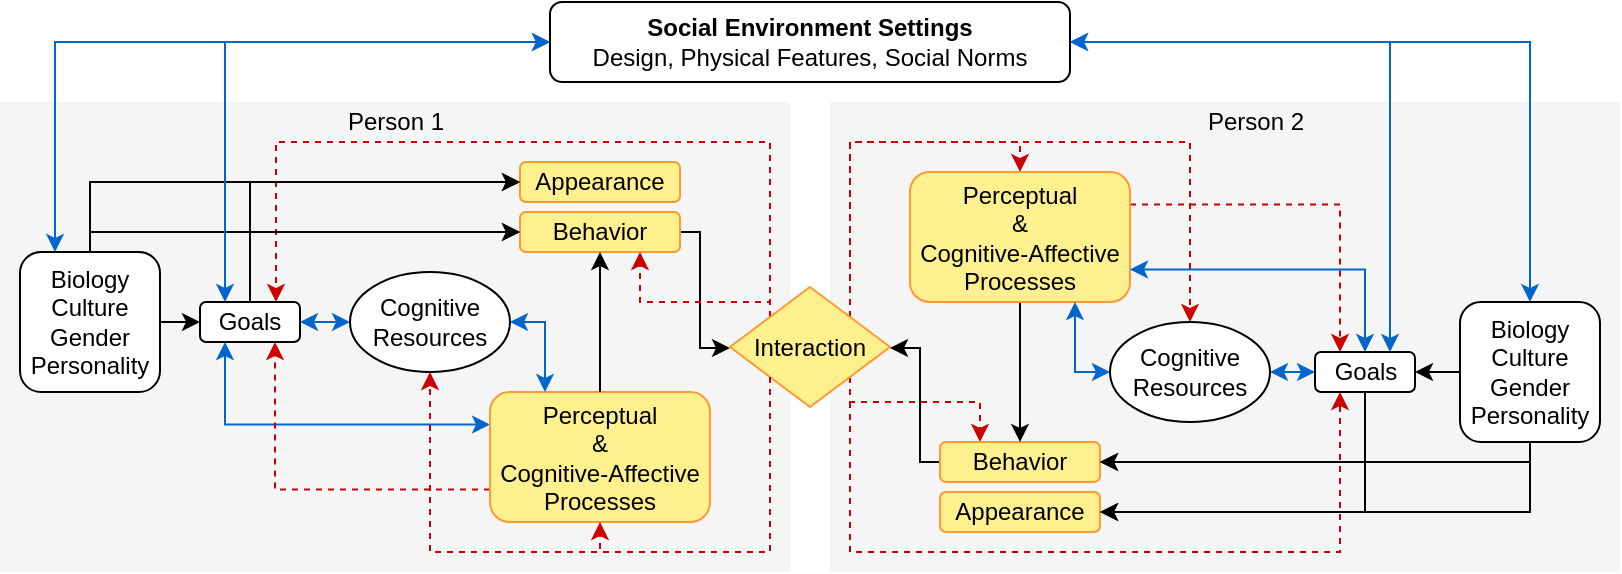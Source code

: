 <mxfile version="19.0.3" type="device"><diagram id="a6X-rl45QJ9R6NUDrRio" name="Page-1"><mxGraphModel dx="981" dy="597" grid="1" gridSize="10" guides="1" tooltips="1" connect="1" arrows="1" fold="1" page="1" pageScale="1" pageWidth="850" pageHeight="1100" math="0" shadow="0"><root><mxCell id="0"/><mxCell id="1" parent="0"/><mxCell id="mNdam0frbOgI67uJJMQK-4" value="" style="rounded=0;whiteSpace=wrap;html=1;strokeColor=none;fillColor=#f5f5f5;fontColor=#333333;" vertex="1" parent="1"><mxGeometry x="20" y="90" width="395" height="235" as="geometry"/></mxCell><mxCell id="tw7C9wvikLUtYmvm0rGl-19" value="" style="rounded=0;whiteSpace=wrap;html=1;strokeColor=none;fillColor=#f5f5f5;fontColor=#333333;" parent="1" vertex="1"><mxGeometry x="435" y="90" width="395" height="235" as="geometry"/></mxCell><mxCell id="wFxRC3nt2QhF_9jTRvUx-1" value="Appearance" style="rounded=1;whiteSpace=wrap;html=1;strokeColor=#FF9933;fillColor=#FFF08F;" parent="1" vertex="1"><mxGeometry x="280" y="120" width="80" height="20" as="geometry"/></mxCell><mxCell id="AbjdMcdDreDqwtzlC0ih-4" style="edgeStyle=orthogonalEdgeStyle;rounded=0;orthogonalLoop=1;jettySize=auto;html=1;exitX=1;exitY=0.5;exitDx=0;exitDy=0;entryX=0;entryY=0.5;entryDx=0;entryDy=0;" parent="1" source="wFxRC3nt2QhF_9jTRvUx-2" target="wFxRC3nt2QhF_9jTRvUx-4" edge="1"><mxGeometry relative="1" as="geometry"><Array as="points"><mxPoint x="370" y="155"/><mxPoint x="370" y="213"/><mxPoint x="385" y="213"/></Array></mxGeometry></mxCell><mxCell id="wFxRC3nt2QhF_9jTRvUx-2" value="Behavior" style="rounded=1;whiteSpace=wrap;html=1;strokeColor=#FF9933;fillColor=#FFF08F;" parent="1" vertex="1"><mxGeometry x="280" y="145" width="80" height="20" as="geometry"/></mxCell><mxCell id="wFxRC3nt2QhF_9jTRvUx-26" style="edgeStyle=orthogonalEdgeStyle;rounded=0;orthogonalLoop=1;jettySize=auto;html=1;exitX=0;exitY=0.25;exitDx=0;exitDy=0;entryX=0.25;entryY=1;entryDx=0;entryDy=0;startArrow=classic;startFill=1;strokeColor=#0066CC;" parent="1" source="wFxRC3nt2QhF_9jTRvUx-3" target="wFxRC3nt2QhF_9jTRvUx-17" edge="1"><mxGeometry relative="1" as="geometry"/></mxCell><mxCell id="wFxRC3nt2QhF_9jTRvUx-37" style="edgeStyle=orthogonalEdgeStyle;rounded=0;orthogonalLoop=1;jettySize=auto;html=1;exitX=0;exitY=0.75;exitDx=0;exitDy=0;entryX=0.75;entryY=1;entryDx=0;entryDy=0;dashed=1;startArrow=none;startFill=0;strokeColor=#CC0000;" parent="1" source="wFxRC3nt2QhF_9jTRvUx-3" target="wFxRC3nt2QhF_9jTRvUx-17" edge="1"><mxGeometry relative="1" as="geometry"/></mxCell><mxCell id="wFxRC3nt2QhF_9jTRvUx-3" value="&lt;div&gt;Perceptual &lt;br&gt;&lt;/div&gt;&lt;div&gt;&amp;amp;&lt;/div&gt;&lt;div&gt;Cognitive-Affective Processes&lt;br&gt;&lt;/div&gt;" style="rounded=1;whiteSpace=wrap;html=1;strokeColor=#FF9933;fillColor=#FFF08F;" parent="1" vertex="1"><mxGeometry x="265" y="235" width="110" height="65" as="geometry"/></mxCell><mxCell id="wFxRC3nt2QhF_9jTRvUx-33" style="edgeStyle=orthogonalEdgeStyle;rounded=0;orthogonalLoop=1;jettySize=auto;html=1;exitX=0;exitY=0;exitDx=0;exitDy=0;entryX=0.75;entryY=1;entryDx=0;entryDy=0;startArrow=none;startFill=0;strokeColor=#CC0000;dashed=1;" parent="1" source="wFxRC3nt2QhF_9jTRvUx-4" target="wFxRC3nt2QhF_9jTRvUx-2" edge="1"><mxGeometry relative="1" as="geometry"><Array as="points"><mxPoint x="405" y="190"/><mxPoint x="340" y="190"/></Array></mxGeometry></mxCell><mxCell id="wFxRC3nt2QhF_9jTRvUx-34" style="edgeStyle=orthogonalEdgeStyle;rounded=0;orthogonalLoop=1;jettySize=auto;html=1;exitX=0;exitY=0;exitDx=0;exitDy=0;dashed=1;startArrow=none;startFill=0;strokeColor=#CC0000;entryX=0.75;entryY=0;entryDx=0;entryDy=0;" parent="1" source="wFxRC3nt2QhF_9jTRvUx-4" target="wFxRC3nt2QhF_9jTRvUx-17" edge="1"><mxGeometry relative="1" as="geometry"><Array as="points"><mxPoint x="405" y="110"/><mxPoint x="158" y="110"/><mxPoint x="158" y="190"/></Array><mxPoint x="190" y="70" as="targetPoint"/></mxGeometry></mxCell><mxCell id="wFxRC3nt2QhF_9jTRvUx-35" style="edgeStyle=orthogonalEdgeStyle;rounded=0;orthogonalLoop=1;jettySize=auto;html=1;exitX=0;exitY=1;exitDx=0;exitDy=0;entryX=0.5;entryY=1;entryDx=0;entryDy=0;dashed=1;startArrow=none;startFill=0;strokeColor=#CC0000;" parent="1" source="wFxRC3nt2QhF_9jTRvUx-4" target="wFxRC3nt2QhF_9jTRvUx-3" edge="1"><mxGeometry relative="1" as="geometry"><Array as="points"><mxPoint x="405" y="315"/><mxPoint x="320" y="315"/></Array><mxPoint x="405" y="230" as="sourcePoint"/></mxGeometry></mxCell><mxCell id="wFxRC3nt2QhF_9jTRvUx-117" style="edgeStyle=orthogonalEdgeStyle;rounded=0;orthogonalLoop=1;jettySize=auto;html=1;exitX=1;exitY=0;exitDx=0;exitDy=0;dashed=1;startArrow=none;startFill=0;strokeColor=#CC0000;entryX=0.5;entryY=0;entryDx=0;entryDy=0;" parent="1" target="wFxRC3nt2QhF_9jTRvUx-7" edge="1"><mxGeometry relative="1" as="geometry"><Array as="points"><mxPoint x="445" y="110"/><mxPoint x="530" y="110"/></Array><mxPoint x="620" y="-9.97" as="targetPoint"/><mxPoint x="445" y="185" as="sourcePoint"/></mxGeometry></mxCell><mxCell id="wFxRC3nt2QhF_9jTRvUx-118" style="edgeStyle=orthogonalEdgeStyle;rounded=0;orthogonalLoop=1;jettySize=auto;html=1;exitX=1;exitY=0;exitDx=0;exitDy=0;entryX=0.5;entryY=0;entryDx=0;entryDy=0;dashed=1;startArrow=none;startFill=0;strokeColor=#CC0000;" parent="1" source="wFxRC3nt2QhF_9jTRvUx-4" target="wFxRC3nt2QhF_9jTRvUx-92" edge="1"><mxGeometry relative="1" as="geometry"><Array as="points"><mxPoint x="445" y="110"/><mxPoint x="615" y="110"/></Array><mxPoint x="445" y="185" as="sourcePoint"/><mxPoint x="615" y="195" as="targetPoint"/></mxGeometry></mxCell><mxCell id="wFxRC3nt2QhF_9jTRvUx-120" style="edgeStyle=orthogonalEdgeStyle;rounded=0;orthogonalLoop=1;jettySize=auto;html=1;exitX=1;exitY=1;exitDx=0;exitDy=0;dashed=1;startArrow=none;startFill=0;strokeColor=#CC0000;entryX=0.25;entryY=0;entryDx=0;entryDy=0;" parent="1" source="wFxRC3nt2QhF_9jTRvUx-4" target="wFxRC3nt2QhF_9jTRvUx-6" edge="1"><mxGeometry relative="1" as="geometry"><Array as="points"><mxPoint x="445" y="240"/><mxPoint x="510" y="240"/></Array><mxPoint x="420" y="330" as="targetPoint"/></mxGeometry></mxCell><mxCell id="wFxRC3nt2QhF_9jTRvUx-121" style="edgeStyle=orthogonalEdgeStyle;rounded=0;orthogonalLoop=1;jettySize=auto;html=1;exitX=1;exitY=1;exitDx=0;exitDy=0;entryX=0.25;entryY=1;entryDx=0;entryDy=0;dashed=1;startArrow=none;startFill=0;strokeColor=#CC0000;" parent="1" target="wFxRC3nt2QhF_9jTRvUx-91" edge="1"><mxGeometry relative="1" as="geometry"><Array as="points"><mxPoint x="445" y="315"/><mxPoint x="690" y="315"/></Array><mxPoint x="445" y="240" as="sourcePoint"/><mxPoint x="715" y="245" as="targetPoint"/></mxGeometry></mxCell><mxCell id="wFxRC3nt2QhF_9jTRvUx-4" value="Interaction" style="rhombus;whiteSpace=wrap;html=1;strokeColor=#FF9933;fillColor=#FFF08F;" parent="1" vertex="1"><mxGeometry x="385" y="182.5" width="80" height="60" as="geometry"/></mxCell><mxCell id="wFxRC3nt2QhF_9jTRvUx-5" value="Appearance" style="rounded=1;whiteSpace=wrap;html=1;strokeColor=#FF9933;fillColor=#FFF08F;" parent="1" vertex="1"><mxGeometry x="490" y="285" width="80" height="20" as="geometry"/></mxCell><mxCell id="AbjdMcdDreDqwtzlC0ih-3" style="edgeStyle=orthogonalEdgeStyle;rounded=0;orthogonalLoop=1;jettySize=auto;html=1;entryX=1;entryY=0.5;entryDx=0;entryDy=0;exitX=0;exitY=0.5;exitDx=0;exitDy=0;" parent="1" source="wFxRC3nt2QhF_9jTRvUx-6" target="wFxRC3nt2QhF_9jTRvUx-4" edge="1"><mxGeometry relative="1" as="geometry"><Array as="points"><mxPoint x="480" y="270"/><mxPoint x="480" y="213"/><mxPoint x="465" y="213"/></Array><mxPoint x="460" y="380" as="sourcePoint"/></mxGeometry></mxCell><mxCell id="wFxRC3nt2QhF_9jTRvUx-6" value="Behavior" style="rounded=1;whiteSpace=wrap;html=1;strokeColor=#FF9933;fillColor=#FFF08F;" parent="1" vertex="1"><mxGeometry x="490" y="260" width="80" height="20" as="geometry"/></mxCell><mxCell id="wFxRC3nt2QhF_9jTRvUx-15" style="edgeStyle=orthogonalEdgeStyle;rounded=0;orthogonalLoop=1;jettySize=auto;html=1;exitX=0.5;exitY=1;exitDx=0;exitDy=0;entryX=0.5;entryY=0;entryDx=0;entryDy=0;" parent="1" source="wFxRC3nt2QhF_9jTRvUx-7" target="wFxRC3nt2QhF_9jTRvUx-6" edge="1"><mxGeometry relative="1" as="geometry"/></mxCell><mxCell id="wFxRC3nt2QhF_9jTRvUx-119" style="edgeStyle=orthogonalEdgeStyle;rounded=0;orthogonalLoop=1;jettySize=auto;html=1;exitX=1;exitY=0.25;exitDx=0;exitDy=0;entryX=0.25;entryY=0;entryDx=0;entryDy=0;dashed=1;startArrow=none;startFill=0;strokeColor=#CC0000;" parent="1" source="wFxRC3nt2QhF_9jTRvUx-7" target="wFxRC3nt2QhF_9jTRvUx-91" edge="1"><mxGeometry relative="1" as="geometry"/></mxCell><mxCell id="wFxRC3nt2QhF_9jTRvUx-7" value="&lt;div&gt;Perceptual&lt;/div&gt;&lt;div&gt;&amp;amp;&lt;/div&gt;&lt;div&gt;Cognitive-Affective Processes&lt;br&gt;&lt;/div&gt;" style="rounded=1;whiteSpace=wrap;html=1;strokeColor=#FF9933;fillColor=#FFF08F;" parent="1" vertex="1"><mxGeometry x="475" y="125" width="110" height="65" as="geometry"/></mxCell><mxCell id="wFxRC3nt2QhF_9jTRvUx-18" style="edgeStyle=orthogonalEdgeStyle;rounded=0;orthogonalLoop=1;jettySize=auto;html=1;exitX=1;exitY=0.5;exitDx=0;exitDy=0;entryX=0;entryY=0.5;entryDx=0;entryDy=0;" parent="1" source="wFxRC3nt2QhF_9jTRvUx-16" target="wFxRC3nt2QhF_9jTRvUx-17" edge="1"><mxGeometry relative="1" as="geometry"/></mxCell><mxCell id="wFxRC3nt2QhF_9jTRvUx-25" style="edgeStyle=orthogonalEdgeStyle;rounded=0;orthogonalLoop=1;jettySize=auto;html=1;exitX=0.25;exitY=0;exitDx=0;exitDy=0;entryX=0;entryY=0.5;entryDx=0;entryDy=0;startArrow=classic;startFill=1;strokeColor=#0066CC;" parent="1" source="wFxRC3nt2QhF_9jTRvUx-16" target="wFxRC3nt2QhF_9jTRvUx-19" edge="1"><mxGeometry relative="1" as="geometry"/></mxCell><mxCell id="AbjdMcdDreDqwtzlC0ih-1" style="edgeStyle=orthogonalEdgeStyle;rounded=0;orthogonalLoop=1;jettySize=auto;html=1;exitX=0.5;exitY=0;exitDx=0;exitDy=0;entryX=0;entryY=0.5;entryDx=0;entryDy=0;" parent="1" source="wFxRC3nt2QhF_9jTRvUx-16" target="wFxRC3nt2QhF_9jTRvUx-2" edge="1"><mxGeometry relative="1" as="geometry"><Array as="points"><mxPoint x="65" y="155"/></Array></mxGeometry></mxCell><mxCell id="AbjdMcdDreDqwtzlC0ih-2" style="edgeStyle=orthogonalEdgeStyle;rounded=0;orthogonalLoop=1;jettySize=auto;html=1;exitX=0.5;exitY=0;exitDx=0;exitDy=0;entryX=0;entryY=0.5;entryDx=0;entryDy=0;" parent="1" source="wFxRC3nt2QhF_9jTRvUx-16" target="wFxRC3nt2QhF_9jTRvUx-1" edge="1"><mxGeometry relative="1" as="geometry"/></mxCell><mxCell id="wFxRC3nt2QhF_9jTRvUx-16" value="&lt;div&gt;Biology&lt;/div&gt;&lt;div&gt;Culture&lt;/div&gt;&lt;div&gt;Gender&lt;/div&gt;&lt;div&gt;Personality&lt;br&gt;&lt;/div&gt;" style="rounded=1;whiteSpace=wrap;html=1;" parent="1" vertex="1"><mxGeometry x="30" y="165" width="70" height="70" as="geometry"/></mxCell><mxCell id="wFxRC3nt2QhF_9jTRvUx-22" style="edgeStyle=orthogonalEdgeStyle;rounded=0;orthogonalLoop=1;jettySize=auto;html=1;exitX=0.5;exitY=0;exitDx=0;exitDy=0;entryX=0;entryY=0.5;entryDx=0;entryDy=0;" parent="1" source="wFxRC3nt2QhF_9jTRvUx-17" target="wFxRC3nt2QhF_9jTRvUx-1" edge="1"><mxGeometry relative="1" as="geometry"/></mxCell><mxCell id="wFxRC3nt2QhF_9jTRvUx-24" style="edgeStyle=orthogonalEdgeStyle;rounded=0;orthogonalLoop=1;jettySize=auto;html=1;exitX=0.25;exitY=0;exitDx=0;exitDy=0;entryX=0;entryY=0.5;entryDx=0;entryDy=0;startArrow=classic;startFill=1;strokeColor=#0066CC;" parent="1" source="wFxRC3nt2QhF_9jTRvUx-17" target="wFxRC3nt2QhF_9jTRvUx-19" edge="1"><mxGeometry relative="1" as="geometry"/></mxCell><mxCell id="wFxRC3nt2QhF_9jTRvUx-30" style="edgeStyle=orthogonalEdgeStyle;rounded=0;orthogonalLoop=1;jettySize=auto;html=1;exitX=1;exitY=0.5;exitDx=0;exitDy=0;entryX=0;entryY=0.5;entryDx=0;entryDy=0;startArrow=classic;startFill=1;strokeColor=#0066CC;" parent="1" source="wFxRC3nt2QhF_9jTRvUx-17" target="wFxRC3nt2QhF_9jTRvUx-27" edge="1"><mxGeometry relative="1" as="geometry"/></mxCell><mxCell id="tw7C9wvikLUtYmvm0rGl-1" style="edgeStyle=orthogonalEdgeStyle;rounded=0;orthogonalLoop=1;jettySize=auto;html=1;exitX=0.5;exitY=0;exitDx=0;exitDy=0;entryX=0;entryY=0.5;entryDx=0;entryDy=0;" parent="1" source="wFxRC3nt2QhF_9jTRvUx-17" target="wFxRC3nt2QhF_9jTRvUx-2" edge="1"><mxGeometry relative="1" as="geometry"/></mxCell><mxCell id="wFxRC3nt2QhF_9jTRvUx-17" value="&lt;div&gt;Goals&lt;/div&gt;" style="rounded=1;whiteSpace=wrap;html=1;" parent="1" vertex="1"><mxGeometry x="120" y="190" width="50" height="20" as="geometry"/></mxCell><mxCell id="wFxRC3nt2QhF_9jTRvUx-19" value="&lt;b&gt;Social Environment&amp;nbsp;&lt;span style=&quot;background-color: initial;&quot;&gt;Settings&lt;/span&gt;&lt;/b&gt;&lt;br&gt;&lt;div&gt;Design, Physical Features, Social Norms&lt;br&gt;&lt;/div&gt;" style="rounded=1;whiteSpace=wrap;html=1;" parent="1" vertex="1"><mxGeometry x="295" y="40" width="260" height="40" as="geometry"/></mxCell><mxCell id="wFxRC3nt2QhF_9jTRvUx-27" value="Cognitive Resources" style="ellipse;whiteSpace=wrap;html=1;" parent="1" vertex="1"><mxGeometry x="195" y="175" width="80" height="50" as="geometry"/></mxCell><mxCell id="wFxRC3nt2QhF_9jTRvUx-38" style="edgeStyle=orthogonalEdgeStyle;rounded=0;orthogonalLoop=1;jettySize=auto;html=1;exitX=0.25;exitY=0;exitDx=0;exitDy=0;entryX=1;entryY=0.5;entryDx=0;entryDy=0;startArrow=classic;startFill=1;strokeColor=#0066CC;" parent="1" source="wFxRC3nt2QhF_9jTRvUx-3" target="wFxRC3nt2QhF_9jTRvUx-27" edge="1"><mxGeometry relative="1" as="geometry"><mxPoint x="340" y="320.03" as="sourcePoint"/><mxPoint x="170" y="230.03" as="targetPoint"/><Array as="points"><mxPoint x="293" y="200"/></Array></mxGeometry></mxCell><mxCell id="wFxRC3nt2QhF_9jTRvUx-40" style="edgeStyle=orthogonalEdgeStyle;rounded=0;orthogonalLoop=1;jettySize=auto;html=1;exitX=0.5;exitY=0;exitDx=0;exitDy=0;entryX=0.5;entryY=1;entryDx=0;entryDy=0;" parent="1" source="wFxRC3nt2QhF_9jTRvUx-3" target="wFxRC3nt2QhF_9jTRvUx-2" edge="1"><mxGeometry relative="1" as="geometry"><mxPoint x="580" y="300.03" as="sourcePoint"/><mxPoint x="440" y="300.03" as="targetPoint"/><Array as="points"/></mxGeometry></mxCell><mxCell id="wFxRC3nt2QhF_9jTRvUx-100" style="edgeStyle=orthogonalEdgeStyle;rounded=0;orthogonalLoop=1;jettySize=auto;html=1;exitX=0.5;exitY=1;exitDx=0;exitDy=0;entryX=1;entryY=0.5;entryDx=0;entryDy=0;startArrow=none;startFill=0;strokeColor=#000000;" parent="1" source="wFxRC3nt2QhF_9jTRvUx-90" target="wFxRC3nt2QhF_9jTRvUx-6" edge="1"><mxGeometry relative="1" as="geometry"><Array as="points"><mxPoint x="785" y="270"/></Array></mxGeometry></mxCell><mxCell id="wFxRC3nt2QhF_9jTRvUx-101" style="edgeStyle=orthogonalEdgeStyle;rounded=0;orthogonalLoop=1;jettySize=auto;html=1;exitX=0.5;exitY=1;exitDx=0;exitDy=0;entryX=1;entryY=0.5;entryDx=0;entryDy=0;startArrow=none;startFill=0;strokeColor=#000000;" parent="1" source="wFxRC3nt2QhF_9jTRvUx-90" target="wFxRC3nt2QhF_9jTRvUx-5" edge="1"><mxGeometry relative="1" as="geometry"/></mxCell><mxCell id="wFxRC3nt2QhF_9jTRvUx-106" style="edgeStyle=orthogonalEdgeStyle;rounded=0;orthogonalLoop=1;jettySize=auto;html=1;exitX=0.5;exitY=0;exitDx=0;exitDy=0;entryX=1;entryY=0.5;entryDx=0;entryDy=0;startArrow=classic;startFill=1;strokeColor=#0066CC;" parent="1" source="wFxRC3nt2QhF_9jTRvUx-90" target="wFxRC3nt2QhF_9jTRvUx-19" edge="1"><mxGeometry relative="1" as="geometry"/></mxCell><mxCell id="tw7C9wvikLUtYmvm0rGl-11" style="edgeStyle=orthogonalEdgeStyle;rounded=0;orthogonalLoop=1;jettySize=auto;html=1;exitX=0;exitY=0.5;exitDx=0;exitDy=0;entryX=1;entryY=0.5;entryDx=0;entryDy=0;fontSize=12;" parent="1" source="wFxRC3nt2QhF_9jTRvUx-90" target="wFxRC3nt2QhF_9jTRvUx-91" edge="1"><mxGeometry relative="1" as="geometry"/></mxCell><mxCell id="wFxRC3nt2QhF_9jTRvUx-90" value="&lt;div&gt;Biology&lt;/div&gt;&lt;div&gt;Culture&lt;/div&gt;&lt;div&gt;Gender&lt;/div&gt;&lt;div&gt;Personality&lt;br&gt;&lt;/div&gt;" style="rounded=1;whiteSpace=wrap;html=1;" parent="1" vertex="1"><mxGeometry x="750" y="190" width="70" height="70" as="geometry"/></mxCell><mxCell id="wFxRC3nt2QhF_9jTRvUx-98" style="edgeStyle=orthogonalEdgeStyle;rounded=0;orthogonalLoop=1;jettySize=auto;html=1;exitX=0.5;exitY=1;exitDx=0;exitDy=0;entryX=1;entryY=0.5;entryDx=0;entryDy=0;startArrow=none;startFill=0;strokeColor=#000000;" parent="1" source="wFxRC3nt2QhF_9jTRvUx-91" target="wFxRC3nt2QhF_9jTRvUx-6" edge="1"><mxGeometry relative="1" as="geometry"/></mxCell><mxCell id="wFxRC3nt2QhF_9jTRvUx-99" style="edgeStyle=orthogonalEdgeStyle;rounded=0;orthogonalLoop=1;jettySize=auto;html=1;exitX=0.5;exitY=1;exitDx=0;exitDy=0;entryX=1;entryY=0.5;entryDx=0;entryDy=0;startArrow=none;startFill=0;strokeColor=#000000;" parent="1" source="wFxRC3nt2QhF_9jTRvUx-91" target="wFxRC3nt2QhF_9jTRvUx-5" edge="1"><mxGeometry relative="1" as="geometry"/></mxCell><mxCell id="wFxRC3nt2QhF_9jTRvUx-107" style="edgeStyle=orthogonalEdgeStyle;rounded=0;orthogonalLoop=1;jettySize=auto;html=1;exitX=0.75;exitY=0;exitDx=0;exitDy=0;entryX=1;entryY=0.5;entryDx=0;entryDy=0;startArrow=classic;startFill=1;strokeColor=#0066CC;" parent="1" source="wFxRC3nt2QhF_9jTRvUx-91" target="wFxRC3nt2QhF_9jTRvUx-19" edge="1"><mxGeometry relative="1" as="geometry"/></mxCell><mxCell id="wFxRC3nt2QhF_9jTRvUx-108" style="edgeStyle=orthogonalEdgeStyle;rounded=0;orthogonalLoop=1;jettySize=auto;html=1;exitX=0.5;exitY=0;exitDx=0;exitDy=0;entryX=1;entryY=0.75;entryDx=0;entryDy=0;startArrow=classic;startFill=1;strokeColor=#0066CC;" parent="1" source="wFxRC3nt2QhF_9jTRvUx-91" target="wFxRC3nt2QhF_9jTRvUx-7" edge="1"><mxGeometry relative="1" as="geometry"/></mxCell><mxCell id="wFxRC3nt2QhF_9jTRvUx-91" value="&lt;div&gt;Goals&lt;/div&gt;" style="rounded=1;whiteSpace=wrap;html=1;" parent="1" vertex="1"><mxGeometry x="677.5" y="215" width="50" height="20" as="geometry"/></mxCell><mxCell id="wFxRC3nt2QhF_9jTRvUx-102" style="edgeStyle=orthogonalEdgeStyle;rounded=0;orthogonalLoop=1;jettySize=auto;html=1;exitX=0;exitY=0.5;exitDx=0;exitDy=0;entryX=0.75;entryY=1;entryDx=0;entryDy=0;startArrow=classic;startFill=1;strokeColor=#0066CC;" parent="1" source="wFxRC3nt2QhF_9jTRvUx-92" target="wFxRC3nt2QhF_9jTRvUx-7" edge="1"><mxGeometry relative="1" as="geometry"><Array as="points"><mxPoint x="558" y="225"/></Array></mxGeometry></mxCell><mxCell id="wFxRC3nt2QhF_9jTRvUx-103" style="edgeStyle=orthogonalEdgeStyle;rounded=0;orthogonalLoop=1;jettySize=auto;html=1;exitX=1;exitY=0.5;exitDx=0;exitDy=0;entryX=0;entryY=0.5;entryDx=0;entryDy=0;startArrow=classic;startFill=1;strokeColor=#0066CC;" parent="1" source="wFxRC3nt2QhF_9jTRvUx-92" target="wFxRC3nt2QhF_9jTRvUx-91" edge="1"><mxGeometry relative="1" as="geometry"/></mxCell><mxCell id="wFxRC3nt2QhF_9jTRvUx-92" value="Cognitive Resources" style="ellipse;whiteSpace=wrap;html=1;" parent="1" vertex="1"><mxGeometry x="575" y="200" width="80" height="50" as="geometry"/></mxCell><mxCell id="wFxRC3nt2QhF_9jTRvUx-126" value="&lt;span style=&quot;font-size: 12px;&quot;&gt;Person 1&lt;/span&gt;" style="text;html=1;strokeColor=none;fillColor=none;align=center;verticalAlign=middle;whiteSpace=wrap;rounded=0;fontSize=12;fontStyle=0" parent="1" vertex="1"><mxGeometry x="177.5" y="90" width="80" height="20" as="geometry"/></mxCell><mxCell id="wFxRC3nt2QhF_9jTRvUx-127" value="&lt;span style=&quot;font-size: 12px;&quot;&gt;Person 2&lt;/span&gt;" style="text;html=1;strokeColor=none;fillColor=none;align=center;verticalAlign=middle;whiteSpace=wrap;rounded=0;fontSize=12;fontStyle=0" parent="1" vertex="1"><mxGeometry x="607.5" y="90" width="80" height="20" as="geometry"/></mxCell><mxCell id="mNdam0frbOgI67uJJMQK-2" style="edgeStyle=orthogonalEdgeStyle;rounded=0;orthogonalLoop=1;jettySize=auto;html=1;dashed=1;startArrow=none;startFill=0;strokeColor=#CC0000;entryX=0.5;entryY=1;entryDx=0;entryDy=0;exitX=0;exitY=1;exitDx=0;exitDy=0;" edge="1" parent="1" source="wFxRC3nt2QhF_9jTRvUx-4" target="wFxRC3nt2QhF_9jTRvUx-27"><mxGeometry relative="1" as="geometry"><Array as="points"><mxPoint x="405" y="315"/><mxPoint x="235" y="315"/></Array><mxPoint x="430" y="370" as="sourcePoint"/><mxPoint x="210" y="360" as="targetPoint"/></mxGeometry></mxCell></root></mxGraphModel></diagram></mxfile>